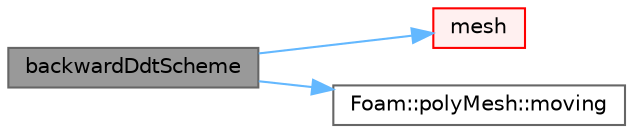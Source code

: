 digraph "backwardDdtScheme"
{
 // LATEX_PDF_SIZE
  bgcolor="transparent";
  edge [fontname=Helvetica,fontsize=10,labelfontname=Helvetica,labelfontsize=10];
  node [fontname=Helvetica,fontsize=10,shape=box,height=0.2,width=0.4];
  rankdir="LR";
  Node1 [id="Node000001",label="backwardDdtScheme",height=0.2,width=0.4,color="gray40", fillcolor="grey60", style="filled", fontcolor="black",tooltip=" "];
  Node1 -> Node2 [id="edge1_Node000001_Node000002",color="steelblue1",style="solid",tooltip=" "];
  Node2 [id="Node000002",label="mesh",height=0.2,width=0.4,color="red", fillcolor="#FFF0F0", style="filled",URL="$classFoam_1_1fv_1_1backwardDdtScheme.html#aab8ef4470d7d6fd79e1cf62023ec7bc1",tooltip=" "];
  Node1 -> Node4 [id="edge2_Node000001_Node000004",color="steelblue1",style="solid",tooltip=" "];
  Node4 [id="Node000004",label="Foam::polyMesh::moving",height=0.2,width=0.4,color="grey40", fillcolor="white", style="filled",URL="$classFoam_1_1polyMesh.html#a44591c0359671cccda8b84161464cd04",tooltip=" "];
}
